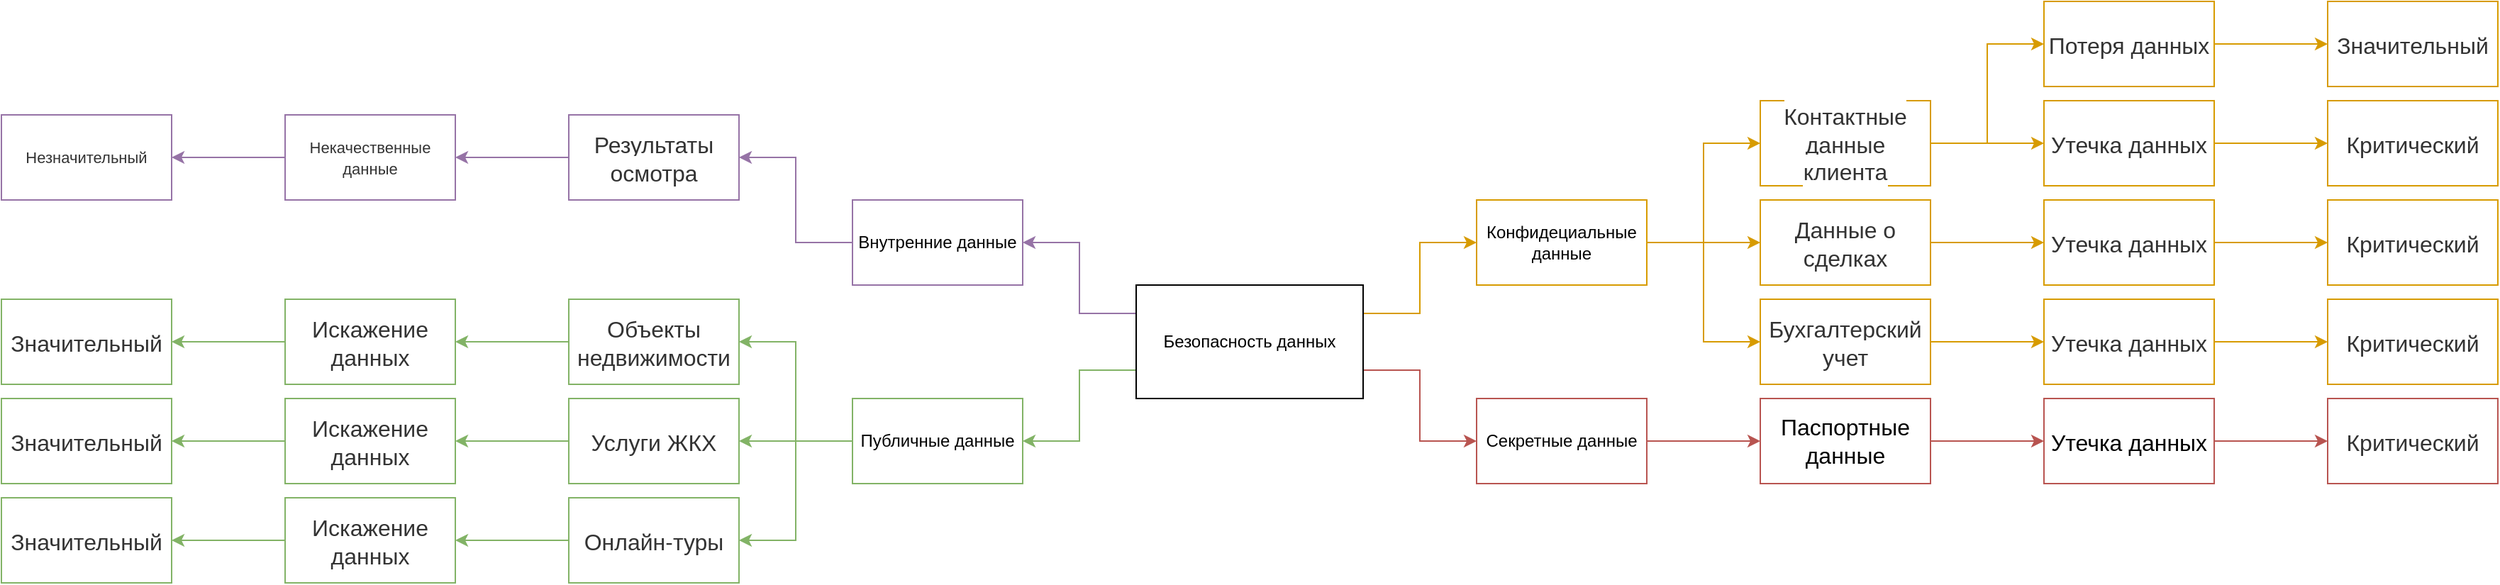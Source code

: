 <mxfile version="25.0.3">
  <diagram name="Page-1" id="2H5ZmZ2ZOX968qI3rtum">
    <mxGraphModel dx="4380" dy="1860" grid="1" gridSize="10" guides="1" tooltips="1" connect="1" arrows="1" fold="1" page="1" pageScale="1" pageWidth="827" pageHeight="1169" math="0" shadow="0">
      <root>
        <mxCell id="0" />
        <mxCell id="1" parent="0" />
        <mxCell id="OnOVGyELqINLPzPYWQKZ-8" style="edgeStyle=orthogonalEdgeStyle;rounded=0;orthogonalLoop=1;jettySize=auto;html=1;exitX=1;exitY=0.75;exitDx=0;exitDy=0;entryX=0;entryY=0.5;entryDx=0;entryDy=0;fillColor=#f8cecc;strokeColor=#b85450;" edge="1" parent="1" source="OnOVGyELqINLPzPYWQKZ-1" target="OnOVGyELqINLPzPYWQKZ-2">
          <mxGeometry relative="1" as="geometry" />
        </mxCell>
        <mxCell id="OnOVGyELqINLPzPYWQKZ-11" style="edgeStyle=orthogonalEdgeStyle;rounded=0;orthogonalLoop=1;jettySize=auto;html=1;exitX=0;exitY=0.75;exitDx=0;exitDy=0;entryX=1;entryY=0.5;entryDx=0;entryDy=0;fillColor=#d5e8d4;strokeColor=#82b366;" edge="1" parent="1" source="OnOVGyELqINLPzPYWQKZ-1" target="OnOVGyELqINLPzPYWQKZ-3">
          <mxGeometry relative="1" as="geometry" />
        </mxCell>
        <mxCell id="OnOVGyELqINLPzPYWQKZ-20" style="edgeStyle=orthogonalEdgeStyle;rounded=0;orthogonalLoop=1;jettySize=auto;html=1;exitX=1;exitY=0.25;exitDx=0;exitDy=0;entryX=0;entryY=0.5;entryDx=0;entryDy=0;fillColor=#ffe6cc;strokeColor=#d79b00;" edge="1" parent="1" source="OnOVGyELqINLPzPYWQKZ-1" target="OnOVGyELqINLPzPYWQKZ-5">
          <mxGeometry relative="1" as="geometry" />
        </mxCell>
        <mxCell id="OnOVGyELqINLPzPYWQKZ-21" style="edgeStyle=orthogonalEdgeStyle;rounded=0;orthogonalLoop=1;jettySize=auto;html=1;exitX=0;exitY=0.25;exitDx=0;exitDy=0;entryX=1;entryY=0.5;entryDx=0;entryDy=0;fillColor=#e1d5e7;strokeColor=#9673a6;" edge="1" parent="1" source="OnOVGyELqINLPzPYWQKZ-1" target="OnOVGyELqINLPzPYWQKZ-4">
          <mxGeometry relative="1" as="geometry" />
        </mxCell>
        <mxCell id="OnOVGyELqINLPzPYWQKZ-1" value="Безопасность данных" style="rounded=0;whiteSpace=wrap;html=1;" vertex="1" parent="1">
          <mxGeometry x="-160" y="480" width="160" height="80" as="geometry" />
        </mxCell>
        <mxCell id="OnOVGyELqINLPzPYWQKZ-12" style="edgeStyle=orthogonalEdgeStyle;rounded=0;orthogonalLoop=1;jettySize=auto;html=1;exitX=1;exitY=0.5;exitDx=0;exitDy=0;entryX=0;entryY=0.5;entryDx=0;entryDy=0;fillColor=#f8cecc;strokeColor=#b85450;" edge="1" parent="1" source="OnOVGyELqINLPzPYWQKZ-2" target="OnOVGyELqINLPzPYWQKZ-6">
          <mxGeometry relative="1" as="geometry" />
        </mxCell>
        <mxCell id="OnOVGyELqINLPzPYWQKZ-2" value="Секретные данные" style="rounded=0;whiteSpace=wrap;html=1;fillColor=none;strokeColor=#b85450;" vertex="1" parent="1">
          <mxGeometry x="80" y="560" width="120" height="60" as="geometry" />
        </mxCell>
        <mxCell id="OnOVGyELqINLPzPYWQKZ-25" style="edgeStyle=orthogonalEdgeStyle;rounded=0;orthogonalLoop=1;jettySize=auto;html=1;exitX=0;exitY=0.5;exitDx=0;exitDy=0;entryX=1;entryY=0.5;entryDx=0;entryDy=0;fillColor=#d5e8d4;strokeColor=#82b366;" edge="1" parent="1" source="OnOVGyELqINLPzPYWQKZ-3" target="OnOVGyELqINLPzPYWQKZ-18">
          <mxGeometry relative="1" as="geometry" />
        </mxCell>
        <mxCell id="OnOVGyELqINLPzPYWQKZ-26" style="edgeStyle=orthogonalEdgeStyle;rounded=0;orthogonalLoop=1;jettySize=auto;html=1;exitX=0;exitY=0.5;exitDx=0;exitDy=0;entryX=1;entryY=0.5;entryDx=0;entryDy=0;fillColor=#d5e8d4;strokeColor=#82b366;" edge="1" parent="1" source="OnOVGyELqINLPzPYWQKZ-3" target="OnOVGyELqINLPzPYWQKZ-22">
          <mxGeometry relative="1" as="geometry" />
        </mxCell>
        <mxCell id="OnOVGyELqINLPzPYWQKZ-27" style="edgeStyle=orthogonalEdgeStyle;rounded=0;orthogonalLoop=1;jettySize=auto;html=1;exitX=0;exitY=0.5;exitDx=0;exitDy=0;entryX=1;entryY=0.5;entryDx=0;entryDy=0;fillColor=#d5e8d4;strokeColor=#82b366;" edge="1" parent="1" source="OnOVGyELqINLPzPYWQKZ-3" target="OnOVGyELqINLPzPYWQKZ-23">
          <mxGeometry relative="1" as="geometry" />
        </mxCell>
        <mxCell id="OnOVGyELqINLPzPYWQKZ-3" value="Публичные данные" style="rounded=0;whiteSpace=wrap;html=1;fillColor=none;strokeColor=#82b366;" vertex="1" parent="1">
          <mxGeometry x="-360" y="560" width="120" height="60" as="geometry" />
        </mxCell>
        <mxCell id="OnOVGyELqINLPzPYWQKZ-40" style="edgeStyle=orthogonalEdgeStyle;rounded=0;orthogonalLoop=1;jettySize=auto;html=1;exitX=0;exitY=0.5;exitDx=0;exitDy=0;entryX=1;entryY=0.5;entryDx=0;entryDy=0;fillColor=#e1d5e7;strokeColor=#9673a6;" edge="1" parent="1" source="OnOVGyELqINLPzPYWQKZ-4" target="OnOVGyELqINLPzPYWQKZ-24">
          <mxGeometry relative="1" as="geometry" />
        </mxCell>
        <mxCell id="OnOVGyELqINLPzPYWQKZ-4" value="Внутренние данные" style="rounded=0;whiteSpace=wrap;html=1;fillColor=none;strokeColor=#9673a6;" vertex="1" parent="1">
          <mxGeometry x="-360" y="420" width="120" height="60" as="geometry" />
        </mxCell>
        <mxCell id="OnOVGyELqINLPzPYWQKZ-48" style="edgeStyle=orthogonalEdgeStyle;rounded=0;orthogonalLoop=1;jettySize=auto;html=1;exitX=1;exitY=0.5;exitDx=0;exitDy=0;entryX=0;entryY=0.5;entryDx=0;entryDy=0;fillColor=#ffe6cc;strokeColor=#d79b00;" edge="1" parent="1" source="OnOVGyELqINLPzPYWQKZ-5" target="OnOVGyELqINLPzPYWQKZ-45">
          <mxGeometry relative="1" as="geometry" />
        </mxCell>
        <mxCell id="OnOVGyELqINLPzPYWQKZ-49" style="edgeStyle=orthogonalEdgeStyle;rounded=0;orthogonalLoop=1;jettySize=auto;html=1;exitX=1;exitY=0.5;exitDx=0;exitDy=0;entryX=0;entryY=0.5;entryDx=0;entryDy=0;fillColor=#ffe6cc;strokeColor=#d79b00;" edge="1" parent="1" source="OnOVGyELqINLPzPYWQKZ-5" target="OnOVGyELqINLPzPYWQKZ-47">
          <mxGeometry relative="1" as="geometry" />
        </mxCell>
        <mxCell id="OnOVGyELqINLPzPYWQKZ-50" style="edgeStyle=orthogonalEdgeStyle;rounded=0;orthogonalLoop=1;jettySize=auto;html=1;exitX=1;exitY=0.5;exitDx=0;exitDy=0;entryX=0;entryY=0.5;entryDx=0;entryDy=0;fillColor=#ffe6cc;strokeColor=#d79b00;" edge="1" parent="1" source="OnOVGyELqINLPzPYWQKZ-5" target="OnOVGyELqINLPzPYWQKZ-46">
          <mxGeometry relative="1" as="geometry" />
        </mxCell>
        <mxCell id="OnOVGyELqINLPzPYWQKZ-5" value="Конфидециальные данные" style="rounded=0;whiteSpace=wrap;html=1;fillColor=none;strokeColor=#d79b00;" vertex="1" parent="1">
          <mxGeometry x="80" y="420" width="120" height="60" as="geometry" />
        </mxCell>
        <mxCell id="OnOVGyELqINLPzPYWQKZ-16" style="edgeStyle=orthogonalEdgeStyle;rounded=0;orthogonalLoop=1;jettySize=auto;html=1;exitX=1;exitY=0.5;exitDx=0;exitDy=0;entryX=0;entryY=0.5;entryDx=0;entryDy=0;fillColor=#f8cecc;strokeColor=#b85450;" edge="1" parent="1" source="OnOVGyELqINLPzPYWQKZ-6" target="OnOVGyELqINLPzPYWQKZ-13">
          <mxGeometry relative="1" as="geometry" />
        </mxCell>
        <mxCell id="OnOVGyELqINLPzPYWQKZ-6" value="&lt;p&gt;&lt;span style=&quot;background-color: rgb(255, 255, 255);&quot;&gt;&lt;font style=&quot;font-size: 16px;&quot;&gt;Паспортные данные&lt;/font&gt;&lt;/span&gt;&lt;/p&gt;" style="rounded=0;whiteSpace=wrap;html=1;fillColor=none;strokeColor=#b85450;align=center;gradientColor=none;fontColor=default;" vertex="1" parent="1">
          <mxGeometry x="280" y="560" width="120" height="60" as="geometry" />
        </mxCell>
        <mxCell id="OnOVGyELqINLPzPYWQKZ-17" style="edgeStyle=orthogonalEdgeStyle;rounded=0;orthogonalLoop=1;jettySize=auto;html=1;exitX=1;exitY=0.5;exitDx=0;exitDy=0;entryX=0;entryY=0.5;entryDx=0;entryDy=0;fillColor=#f8cecc;strokeColor=#b85450;" edge="1" parent="1" source="OnOVGyELqINLPzPYWQKZ-13" target="OnOVGyELqINLPzPYWQKZ-14">
          <mxGeometry relative="1" as="geometry" />
        </mxCell>
        <mxCell id="OnOVGyELqINLPzPYWQKZ-13" value="&lt;span style=&quot;font-family: &amp;quot;Helvetica Neue&amp;quot;, Helvetica, &amp;quot;Segoe UI&amp;quot;, Arial, freesans, sans-serif; font-size: 16px; font-style: normal; font-variant-ligatures: normal; font-variant-caps: normal; font-weight: 400; letter-spacing: normal; orphans: 2; text-align: start; text-indent: 0px; text-transform: none; widows: 2; word-spacing: 0px; -webkit-text-stroke-width: 0px; white-space: normal; background-color: rgb(255, 255, 255); text-decoration-thickness: initial; text-decoration-style: initial; text-decoration-color: initial; float: none; display: inline !important;&quot;&gt;Утечка данных&lt;/span&gt;" style="rounded=0;whiteSpace=wrap;html=1;fillColor=none;strokeColor=#b85450;" vertex="1" parent="1">
          <mxGeometry x="480" y="560" width="120" height="60" as="geometry" />
        </mxCell>
        <mxCell id="OnOVGyELqINLPzPYWQKZ-14" value="&lt;meta charset=&quot;utf-8&quot;&gt;&lt;span style=&quot;color: rgb(51, 51, 51); font-family: &amp;quot;Helvetica Neue&amp;quot;, Helvetica, &amp;quot;Segoe UI&amp;quot;, Arial, freesans, sans-serif; font-size: 16px; font-style: normal; font-variant-ligatures: normal; font-variant-caps: normal; font-weight: 400; letter-spacing: normal; orphans: 2; text-align: start; text-indent: 0px; text-transform: none; widows: 2; word-spacing: 0px; -webkit-text-stroke-width: 0px; white-space: normal; background-color: rgb(255, 255, 255); text-decoration-thickness: initial; text-decoration-style: initial; text-decoration-color: initial; display: inline !important; float: none;&quot;&gt;Критический&lt;/span&gt;" style="rounded=0;whiteSpace=wrap;html=1;fillColor=none;strokeColor=#b85450;" vertex="1" parent="1">
          <mxGeometry x="680" y="560" width="120" height="60" as="geometry" />
        </mxCell>
        <mxCell id="OnOVGyELqINLPzPYWQKZ-31" style="edgeStyle=orthogonalEdgeStyle;rounded=0;orthogonalLoop=1;jettySize=auto;html=1;exitX=0;exitY=0.5;exitDx=0;exitDy=0;entryX=1;entryY=0.5;entryDx=0;entryDy=0;fillColor=#d5e8d4;strokeColor=#82b366;" edge="1" parent="1" source="OnOVGyELqINLPzPYWQKZ-18" target="OnOVGyELqINLPzPYWQKZ-28">
          <mxGeometry relative="1" as="geometry" />
        </mxCell>
        <mxCell id="OnOVGyELqINLPzPYWQKZ-18" value="&lt;meta charset=&quot;utf-8&quot;&gt;&lt;span style=&quot;color: rgb(51, 51, 51); font-family: &amp;quot;Helvetica Neue&amp;quot;, Helvetica, &amp;quot;Segoe UI&amp;quot;, Arial, freesans, sans-serif; font-size: 16px; font-style: normal; font-variant-ligatures: normal; font-variant-caps: normal; font-weight: 400; letter-spacing: normal; orphans: 2; text-align: start; text-indent: 0px; text-transform: none; widows: 2; word-spacing: 0px; -webkit-text-stroke-width: 0px; white-space: normal; background-color: rgb(255, 255, 255); text-decoration-thickness: initial; text-decoration-style: initial; text-decoration-color: initial; display: inline !important; float: none;&quot;&gt;Объекты недвижимости&lt;/span&gt;" style="rounded=0;whiteSpace=wrap;html=1;fillColor=none;strokeColor=#82b366;" vertex="1" parent="1">
          <mxGeometry x="-560" y="490" width="120" height="60" as="geometry" />
        </mxCell>
        <mxCell id="OnOVGyELqINLPzPYWQKZ-32" style="edgeStyle=orthogonalEdgeStyle;rounded=0;orthogonalLoop=1;jettySize=auto;html=1;exitX=0;exitY=0.5;exitDx=0;exitDy=0;entryX=1;entryY=0.5;entryDx=0;entryDy=0;fillColor=#d5e8d4;strokeColor=#82b366;" edge="1" parent="1" source="OnOVGyELqINLPzPYWQKZ-22" target="OnOVGyELqINLPzPYWQKZ-29">
          <mxGeometry relative="1" as="geometry" />
        </mxCell>
        <mxCell id="OnOVGyELqINLPzPYWQKZ-22" value="&lt;span style=&quot;color: rgb(51, 51, 51); font-family: &amp;quot;Helvetica Neue&amp;quot;, Helvetica, &amp;quot;Segoe UI&amp;quot;, Arial, freesans, sans-serif; font-size: 16px; text-align: start; background-color: rgb(255, 255, 255);&quot;&gt;Услуги ЖКХ&lt;/span&gt;" style="rounded=0;whiteSpace=wrap;html=1;fillColor=none;strokeColor=#82b366;" vertex="1" parent="1">
          <mxGeometry x="-560" y="560" width="120" height="60" as="geometry" />
        </mxCell>
        <mxCell id="OnOVGyELqINLPzPYWQKZ-33" style="edgeStyle=orthogonalEdgeStyle;rounded=0;orthogonalLoop=1;jettySize=auto;html=1;exitX=0;exitY=0.5;exitDx=0;exitDy=0;entryX=1;entryY=0.5;entryDx=0;entryDy=0;fillColor=#d5e8d4;strokeColor=#82b366;" edge="1" parent="1" source="OnOVGyELqINLPzPYWQKZ-23" target="OnOVGyELqINLPzPYWQKZ-30">
          <mxGeometry relative="1" as="geometry" />
        </mxCell>
        <mxCell id="OnOVGyELqINLPzPYWQKZ-23" value="&lt;meta charset=&quot;utf-8&quot;&gt;&lt;span style=&quot;color: rgb(51, 51, 51); font-family: &amp;quot;Helvetica Neue&amp;quot;, Helvetica, &amp;quot;Segoe UI&amp;quot;, Arial, freesans, sans-serif; font-size: 16px; font-style: normal; font-variant-ligatures: normal; font-variant-caps: normal; font-weight: 400; letter-spacing: normal; orphans: 2; text-align: start; text-indent: 0px; text-transform: none; widows: 2; word-spacing: 0px; -webkit-text-stroke-width: 0px; white-space: normal; background-color: rgb(255, 255, 255); text-decoration-thickness: initial; text-decoration-style: initial; text-decoration-color: initial; display: inline !important; float: none;&quot;&gt;Онлайн-туры&lt;/span&gt;" style="rounded=0;whiteSpace=wrap;html=1;fillColor=none;strokeColor=#82b366;" vertex="1" parent="1">
          <mxGeometry x="-560" y="630" width="120" height="60" as="geometry" />
        </mxCell>
        <mxCell id="OnOVGyELqINLPzPYWQKZ-42" style="edgeStyle=orthogonalEdgeStyle;rounded=0;orthogonalLoop=1;jettySize=auto;html=1;exitX=0;exitY=0.5;exitDx=0;exitDy=0;entryX=1;entryY=0.5;entryDx=0;entryDy=0;fillColor=#e1d5e7;strokeColor=#9673a6;" edge="1" parent="1" source="OnOVGyELqINLPzPYWQKZ-24" target="OnOVGyELqINLPzPYWQKZ-41">
          <mxGeometry relative="1" as="geometry" />
        </mxCell>
        <mxCell id="OnOVGyELqINLPzPYWQKZ-24" value="&lt;meta charset=&quot;utf-8&quot;&gt;&lt;span style=&quot;color: rgb(51, 51, 51); font-family: &amp;quot;Helvetica Neue&amp;quot;, Helvetica, &amp;quot;Segoe UI&amp;quot;, Arial, freesans, sans-serif; font-size: 16px; font-style: normal; font-variant-ligatures: normal; font-variant-caps: normal; font-weight: 400; letter-spacing: normal; orphans: 2; text-align: start; text-indent: 0px; text-transform: none; widows: 2; word-spacing: 0px; -webkit-text-stroke-width: 0px; white-space: normal; background-color: rgb(255, 255, 255); text-decoration-thickness: initial; text-decoration-style: initial; text-decoration-color: initial; display: inline !important; float: none;&quot;&gt;Результаты осмотра&lt;/span&gt;" style="rounded=0;whiteSpace=wrap;html=1;fillColor=none;strokeColor=#9673a6;" vertex="1" parent="1">
          <mxGeometry x="-560" y="360" width="120" height="60" as="geometry" />
        </mxCell>
        <mxCell id="OnOVGyELqINLPzPYWQKZ-37" style="edgeStyle=orthogonalEdgeStyle;rounded=0;orthogonalLoop=1;jettySize=auto;html=1;exitX=0;exitY=0.5;exitDx=0;exitDy=0;entryX=1;entryY=0.5;entryDx=0;entryDy=0;fillColor=#d5e8d4;strokeColor=#82b366;" edge="1" parent="1" source="OnOVGyELqINLPzPYWQKZ-28" target="OnOVGyELqINLPzPYWQKZ-34">
          <mxGeometry relative="1" as="geometry" />
        </mxCell>
        <mxCell id="OnOVGyELqINLPzPYWQKZ-28" value="&lt;meta charset=&quot;utf-8&quot;&gt;&lt;span style=&quot;color: rgb(51, 51, 51); font-family: &amp;quot;Helvetica Neue&amp;quot;, Helvetica, &amp;quot;Segoe UI&amp;quot;, Arial, freesans, sans-serif; font-size: 16px; font-style: normal; font-variant-ligatures: normal; font-variant-caps: normal; font-weight: 400; letter-spacing: normal; orphans: 2; text-align: start; text-indent: 0px; text-transform: none; widows: 2; word-spacing: 0px; -webkit-text-stroke-width: 0px; white-space: normal; background-color: rgb(255, 255, 255); text-decoration-thickness: initial; text-decoration-style: initial; text-decoration-color: initial; display: inline !important; float: none;&quot;&gt;Искажение данных&lt;/span&gt;" style="rounded=0;whiteSpace=wrap;html=1;fillColor=none;strokeColor=#82b366;" vertex="1" parent="1">
          <mxGeometry x="-760" y="490" width="120" height="60" as="geometry" />
        </mxCell>
        <mxCell id="OnOVGyELqINLPzPYWQKZ-38" style="edgeStyle=orthogonalEdgeStyle;rounded=0;orthogonalLoop=1;jettySize=auto;html=1;exitX=0;exitY=0.5;exitDx=0;exitDy=0;entryX=1;entryY=0.5;entryDx=0;entryDy=0;fillColor=#d5e8d4;strokeColor=#82b366;" edge="1" parent="1" source="OnOVGyELqINLPzPYWQKZ-29" target="OnOVGyELqINLPzPYWQKZ-35">
          <mxGeometry relative="1" as="geometry" />
        </mxCell>
        <mxCell id="OnOVGyELqINLPzPYWQKZ-29" value="&lt;meta charset=&quot;utf-8&quot;&gt;&lt;span style=&quot;color: rgb(51, 51, 51); font-family: &amp;quot;Helvetica Neue&amp;quot;, Helvetica, &amp;quot;Segoe UI&amp;quot;, Arial, freesans, sans-serif; font-size: 16px; font-style: normal; font-variant-ligatures: normal; font-variant-caps: normal; font-weight: 400; letter-spacing: normal; orphans: 2; text-align: start; text-indent: 0px; text-transform: none; widows: 2; word-spacing: 0px; -webkit-text-stroke-width: 0px; white-space: normal; background-color: rgb(255, 255, 255); text-decoration-thickness: initial; text-decoration-style: initial; text-decoration-color: initial; display: inline !important; float: none;&quot;&gt;Искажение данных&lt;/span&gt;" style="rounded=0;whiteSpace=wrap;html=1;fillColor=none;strokeColor=#82b366;" vertex="1" parent="1">
          <mxGeometry x="-760" y="560" width="120" height="60" as="geometry" />
        </mxCell>
        <mxCell id="OnOVGyELqINLPzPYWQKZ-39" style="edgeStyle=orthogonalEdgeStyle;rounded=0;orthogonalLoop=1;jettySize=auto;html=1;exitX=0;exitY=0.5;exitDx=0;exitDy=0;entryX=1;entryY=0.5;entryDx=0;entryDy=0;fillColor=#d5e8d4;strokeColor=#82b366;" edge="1" parent="1" source="OnOVGyELqINLPzPYWQKZ-30" target="OnOVGyELqINLPzPYWQKZ-36">
          <mxGeometry relative="1" as="geometry" />
        </mxCell>
        <mxCell id="OnOVGyELqINLPzPYWQKZ-30" value="&lt;meta charset=&quot;utf-8&quot;&gt;&lt;span style=&quot;color: rgb(51, 51, 51); font-family: &amp;quot;Helvetica Neue&amp;quot;, Helvetica, &amp;quot;Segoe UI&amp;quot;, Arial, freesans, sans-serif; font-size: 16px; font-style: normal; font-variant-ligatures: normal; font-variant-caps: normal; font-weight: 400; letter-spacing: normal; orphans: 2; text-align: start; text-indent: 0px; text-transform: none; widows: 2; word-spacing: 0px; -webkit-text-stroke-width: 0px; white-space: normal; background-color: rgb(255, 255, 255); text-decoration-thickness: initial; text-decoration-style: initial; text-decoration-color: initial; display: inline !important; float: none;&quot;&gt;Искажение данных&lt;/span&gt;" style="rounded=0;whiteSpace=wrap;html=1;fillColor=none;strokeColor=#82b366;" vertex="1" parent="1">
          <mxGeometry x="-760" y="630" width="120" height="60" as="geometry" />
        </mxCell>
        <mxCell id="OnOVGyELqINLPzPYWQKZ-34" value="&lt;meta charset=&quot;utf-8&quot;&gt;&lt;span style=&quot;color: rgb(51, 51, 51); font-family: &amp;quot;Helvetica Neue&amp;quot;, Helvetica, &amp;quot;Segoe UI&amp;quot;, Arial, freesans, sans-serif; font-size: 16px; font-style: normal; font-variant-ligatures: normal; font-variant-caps: normal; font-weight: 400; letter-spacing: normal; orphans: 2; text-align: start; text-indent: 0px; text-transform: none; widows: 2; word-spacing: 0px; -webkit-text-stroke-width: 0px; white-space: normal; background-color: rgb(255, 255, 255); text-decoration-thickness: initial; text-decoration-style: initial; text-decoration-color: initial; display: inline !important; float: none;&quot;&gt;Значительный&lt;/span&gt;" style="rounded=0;whiteSpace=wrap;html=1;fillColor=none;strokeColor=#82b366;" vertex="1" parent="1">
          <mxGeometry x="-960" y="490" width="120" height="60" as="geometry" />
        </mxCell>
        <mxCell id="OnOVGyELqINLPzPYWQKZ-35" value="&lt;meta charset=&quot;utf-8&quot;&gt;&lt;span style=&quot;color: rgb(51, 51, 51); font-family: &amp;quot;Helvetica Neue&amp;quot;, Helvetica, &amp;quot;Segoe UI&amp;quot;, Arial, freesans, sans-serif; font-size: 16px; font-style: normal; font-variant-ligatures: normal; font-variant-caps: normal; font-weight: 400; letter-spacing: normal; orphans: 2; text-align: start; text-indent: 0px; text-transform: none; widows: 2; word-spacing: 0px; -webkit-text-stroke-width: 0px; white-space: normal; background-color: rgb(255, 255, 255); text-decoration-thickness: initial; text-decoration-style: initial; text-decoration-color: initial; display: inline !important; float: none;&quot;&gt;Значительный&lt;/span&gt;" style="rounded=0;whiteSpace=wrap;html=1;fillColor=none;strokeColor=#82b366;" vertex="1" parent="1">
          <mxGeometry x="-960" y="560" width="120" height="60" as="geometry" />
        </mxCell>
        <mxCell id="OnOVGyELqINLPzPYWQKZ-36" value="&lt;meta charset=&quot;utf-8&quot;&gt;&lt;span style=&quot;color: rgb(51, 51, 51); font-family: &amp;quot;Helvetica Neue&amp;quot;, Helvetica, &amp;quot;Segoe UI&amp;quot;, Arial, freesans, sans-serif; font-size: 16px; font-style: normal; font-variant-ligatures: normal; font-variant-caps: normal; font-weight: 400; letter-spacing: normal; orphans: 2; text-align: start; text-indent: 0px; text-transform: none; widows: 2; word-spacing: 0px; -webkit-text-stroke-width: 0px; white-space: normal; background-color: rgb(255, 255, 255); text-decoration-thickness: initial; text-decoration-style: initial; text-decoration-color: initial; display: inline !important; float: none;&quot;&gt;Значительный&lt;/span&gt;" style="rounded=0;whiteSpace=wrap;html=1;fillColor=none;strokeColor=#82b366;" vertex="1" parent="1">
          <mxGeometry x="-960" y="630" width="120" height="60" as="geometry" />
        </mxCell>
        <mxCell id="OnOVGyELqINLPzPYWQKZ-44" style="edgeStyle=orthogonalEdgeStyle;rounded=0;orthogonalLoop=1;jettySize=auto;html=1;exitX=0;exitY=0.5;exitDx=0;exitDy=0;entryX=1;entryY=0.5;entryDx=0;entryDy=0;fillColor=#e1d5e7;strokeColor=#9673a6;" edge="1" parent="1" source="OnOVGyELqINLPzPYWQKZ-41" target="OnOVGyELqINLPzPYWQKZ-43">
          <mxGeometry relative="1" as="geometry" />
        </mxCell>
        <mxCell id="OnOVGyELqINLPzPYWQKZ-41" value="&lt;span style=&quot;color: rgb(51, 51, 51); font-family: &amp;quot;Helvetica Neue&amp;quot;, Helvetica, &amp;quot;Segoe UI&amp;quot;, Arial, freesans, sans-serif; font-style: normal; font-variant-ligatures: normal; font-variant-caps: normal; font-weight: 400; letter-spacing: normal; orphans: 2; text-align: start; text-indent: 0px; text-transform: none; widows: 2; word-spacing: 0px; -webkit-text-stroke-width: 0px; white-space: normal; background-color: rgb(255, 255, 255); text-decoration-thickness: initial; text-decoration-style: initial; text-decoration-color: initial; float: none; display: inline !important;&quot;&gt;Некачественные данные&lt;/span&gt;" style="rounded=0;whiteSpace=wrap;html=1;fontSize=11;fillColor=none;strokeColor=#9673a6;" vertex="1" parent="1">
          <mxGeometry x="-760" y="360" width="120" height="60" as="geometry" />
        </mxCell>
        <mxCell id="OnOVGyELqINLPzPYWQKZ-43" value="&lt;span style=&quot;color: rgb(51, 51, 51); font-family: &amp;quot;Helvetica Neue&amp;quot;, Helvetica, &amp;quot;Segoe UI&amp;quot;, Arial, freesans, sans-serif; font-style: normal; font-variant-ligatures: normal; font-variant-caps: normal; font-weight: 400; letter-spacing: normal; orphans: 2; text-align: start; text-indent: 0px; text-transform: none; widows: 2; word-spacing: 0px; -webkit-text-stroke-width: 0px; white-space: normal; background-color: rgb(255, 255, 255); text-decoration-thickness: initial; text-decoration-style: initial; text-decoration-color: initial; float: none; display: inline !important;&quot;&gt;Незначительный&lt;/span&gt;" style="rounded=0;whiteSpace=wrap;html=1;fontSize=11;fillColor=none;strokeColor=#9673a6;" vertex="1" parent="1">
          <mxGeometry x="-960" y="360" width="120" height="60" as="geometry" />
        </mxCell>
        <mxCell id="OnOVGyELqINLPzPYWQKZ-55" style="edgeStyle=orthogonalEdgeStyle;rounded=0;orthogonalLoop=1;jettySize=auto;html=1;exitX=1;exitY=0.5;exitDx=0;exitDy=0;entryX=0;entryY=0.5;entryDx=0;entryDy=0;fillColor=#ffe6cc;strokeColor=#d79b00;" edge="1" parent="1" source="OnOVGyELqINLPzPYWQKZ-45" target="OnOVGyELqINLPzPYWQKZ-53">
          <mxGeometry relative="1" as="geometry" />
        </mxCell>
        <mxCell id="OnOVGyELqINLPzPYWQKZ-45" value="&lt;meta charset=&quot;utf-8&quot;&gt;&lt;span style=&quot;color: rgb(51, 51, 51); font-family: &amp;quot;Helvetica Neue&amp;quot;, Helvetica, &amp;quot;Segoe UI&amp;quot;, Arial, freesans, sans-serif; font-size: 16px; font-style: normal; font-variant-ligatures: normal; font-variant-caps: normal; font-weight: 400; letter-spacing: normal; orphans: 2; text-align: start; text-indent: 0px; text-transform: none; widows: 2; word-spacing: 0px; -webkit-text-stroke-width: 0px; white-space: normal; background-color: rgb(255, 255, 255); text-decoration-thickness: initial; text-decoration-style: initial; text-decoration-color: initial; display: inline !important; float: none;&quot;&gt;Данные о сделках&lt;/span&gt;" style="rounded=0;whiteSpace=wrap;html=1;fillColor=none;strokeColor=#d79b00;" vertex="1" parent="1">
          <mxGeometry x="280" y="420" width="120" height="60" as="geometry" />
        </mxCell>
        <mxCell id="OnOVGyELqINLPzPYWQKZ-56" style="edgeStyle=orthogonalEdgeStyle;rounded=0;orthogonalLoop=1;jettySize=auto;html=1;exitX=1;exitY=0.5;exitDx=0;exitDy=0;entryX=0;entryY=0.5;entryDx=0;entryDy=0;fillColor=#ffe6cc;strokeColor=#d79b00;" edge="1" parent="1" source="OnOVGyELqINLPzPYWQKZ-46" target="OnOVGyELqINLPzPYWQKZ-51">
          <mxGeometry relative="1" as="geometry" />
        </mxCell>
        <mxCell id="OnOVGyELqINLPzPYWQKZ-46" value="&lt;meta charset=&quot;utf-8&quot;&gt;&lt;span style=&quot;color: rgb(51, 51, 51); font-family: &amp;quot;Helvetica Neue&amp;quot;, Helvetica, &amp;quot;Segoe UI&amp;quot;, Arial, freesans, sans-serif; font-size: 16px; font-style: normal; font-variant-ligatures: normal; font-variant-caps: normal; font-weight: 400; letter-spacing: normal; orphans: 2; text-align: start; text-indent: 0px; text-transform: none; widows: 2; word-spacing: 0px; -webkit-text-stroke-width: 0px; white-space: normal; background-color: rgb(255, 255, 255); text-decoration-thickness: initial; text-decoration-style: initial; text-decoration-color: initial; display: inline !important; float: none;&quot;&gt;Бухгалтерский учет&lt;/span&gt;" style="rounded=0;whiteSpace=wrap;html=1;fillColor=none;strokeColor=#d79b00;" vertex="1" parent="1">
          <mxGeometry x="280" y="490" width="120" height="60" as="geometry" />
        </mxCell>
        <mxCell id="OnOVGyELqINLPzPYWQKZ-54" style="edgeStyle=orthogonalEdgeStyle;rounded=0;orthogonalLoop=1;jettySize=auto;html=1;exitX=1;exitY=0.5;exitDx=0;exitDy=0;entryX=0;entryY=0.5;entryDx=0;entryDy=0;fillColor=#ffe6cc;strokeColor=#d79b00;" edge="1" parent="1" source="OnOVGyELqINLPzPYWQKZ-47" target="OnOVGyELqINLPzPYWQKZ-52">
          <mxGeometry relative="1" as="geometry" />
        </mxCell>
        <mxCell id="OnOVGyELqINLPzPYWQKZ-58" style="edgeStyle=orthogonalEdgeStyle;rounded=0;orthogonalLoop=1;jettySize=auto;html=1;exitX=1;exitY=0.5;exitDx=0;exitDy=0;entryX=0;entryY=0.5;entryDx=0;entryDy=0;fillColor=#ffe6cc;strokeColor=#d79b00;" edge="1" parent="1" source="OnOVGyELqINLPzPYWQKZ-47" target="OnOVGyELqINLPzPYWQKZ-57">
          <mxGeometry relative="1" as="geometry" />
        </mxCell>
        <mxCell id="OnOVGyELqINLPzPYWQKZ-47" value="&lt;meta charset=&quot;utf-8&quot;&gt;&lt;span style=&quot;color: rgb(51, 51, 51); font-family: &amp;quot;Helvetica Neue&amp;quot;, Helvetica, &amp;quot;Segoe UI&amp;quot;, Arial, freesans, sans-serif; font-size: 16px; font-style: normal; font-variant-ligatures: normal; font-variant-caps: normal; font-weight: 400; letter-spacing: normal; orphans: 2; text-align: start; text-indent: 0px; text-transform: none; widows: 2; word-spacing: 0px; -webkit-text-stroke-width: 0px; white-space: normal; background-color: rgb(255, 255, 255); text-decoration-thickness: initial; text-decoration-style: initial; text-decoration-color: initial; display: inline !important; float: none;&quot;&gt;Контактные данные клиента&lt;/span&gt;" style="rounded=0;whiteSpace=wrap;html=1;fillColor=none;strokeColor=#d79b00;" vertex="1" parent="1">
          <mxGeometry x="280" y="350" width="120" height="60" as="geometry" />
        </mxCell>
        <mxCell id="OnOVGyELqINLPzPYWQKZ-66" style="edgeStyle=orthogonalEdgeStyle;rounded=0;orthogonalLoop=1;jettySize=auto;html=1;exitX=1;exitY=0.5;exitDx=0;exitDy=0;entryX=0;entryY=0.5;entryDx=0;entryDy=0;fillColor=#ffe6cc;strokeColor=#d79b00;" edge="1" parent="1" source="OnOVGyELqINLPzPYWQKZ-51" target="OnOVGyELqINLPzPYWQKZ-59">
          <mxGeometry relative="1" as="geometry" />
        </mxCell>
        <mxCell id="OnOVGyELqINLPzPYWQKZ-51" value="&lt;meta charset=&quot;utf-8&quot;&gt;&lt;span style=&quot;color: rgb(51, 51, 51); font-family: &amp;quot;Helvetica Neue&amp;quot;, Helvetica, &amp;quot;Segoe UI&amp;quot;, Arial, freesans, sans-serif; font-size: 16px; font-style: normal; font-variant-ligatures: normal; font-variant-caps: normal; font-weight: 400; letter-spacing: normal; orphans: 2; text-align: start; text-indent: 0px; text-transform: none; widows: 2; word-spacing: 0px; -webkit-text-stroke-width: 0px; white-space: normal; background-color: rgb(255, 255, 255); text-decoration-thickness: initial; text-decoration-style: initial; text-decoration-color: initial; display: inline !important; float: none;&quot;&gt;Утечка данных&lt;/span&gt;" style="rounded=0;whiteSpace=wrap;html=1;fillColor=none;strokeColor=#d79b00;" vertex="1" parent="1">
          <mxGeometry x="480" y="490" width="120" height="60" as="geometry" />
        </mxCell>
        <mxCell id="OnOVGyELqINLPzPYWQKZ-64" style="edgeStyle=orthogonalEdgeStyle;rounded=0;orthogonalLoop=1;jettySize=auto;html=1;exitX=1;exitY=0.5;exitDx=0;exitDy=0;entryX=0;entryY=0.5;entryDx=0;entryDy=0;fillColor=#ffe6cc;strokeColor=#d79b00;" edge="1" parent="1" source="OnOVGyELqINLPzPYWQKZ-52" target="OnOVGyELqINLPzPYWQKZ-61">
          <mxGeometry relative="1" as="geometry" />
        </mxCell>
        <mxCell id="OnOVGyELqINLPzPYWQKZ-52" value="&lt;meta charset=&quot;utf-8&quot;&gt;&lt;span style=&quot;color: rgb(51, 51, 51); font-family: &amp;quot;Helvetica Neue&amp;quot;, Helvetica, &amp;quot;Segoe UI&amp;quot;, Arial, freesans, sans-serif; font-size: 16px; font-style: normal; font-variant-ligatures: normal; font-variant-caps: normal; font-weight: 400; letter-spacing: normal; orphans: 2; text-align: start; text-indent: 0px; text-transform: none; widows: 2; word-spacing: 0px; -webkit-text-stroke-width: 0px; white-space: normal; background-color: rgb(255, 255, 255); text-decoration-thickness: initial; text-decoration-style: initial; text-decoration-color: initial; display: inline !important; float: none;&quot;&gt;Утечка данных&lt;/span&gt;" style="rounded=0;whiteSpace=wrap;html=1;fillColor=none;strokeColor=#d79b00;" vertex="1" parent="1">
          <mxGeometry x="480" y="350" width="120" height="60" as="geometry" />
        </mxCell>
        <mxCell id="OnOVGyELqINLPzPYWQKZ-65" style="edgeStyle=orthogonalEdgeStyle;rounded=0;orthogonalLoop=1;jettySize=auto;html=1;exitX=1;exitY=0.5;exitDx=0;exitDy=0;entryX=0;entryY=0.5;entryDx=0;entryDy=0;fillColor=#ffe6cc;strokeColor=#d79b00;" edge="1" parent="1" source="OnOVGyELqINLPzPYWQKZ-53" target="OnOVGyELqINLPzPYWQKZ-60">
          <mxGeometry relative="1" as="geometry" />
        </mxCell>
        <mxCell id="OnOVGyELqINLPzPYWQKZ-53" value="&lt;meta charset=&quot;utf-8&quot;&gt;&lt;span style=&quot;color: rgb(51, 51, 51); font-family: &amp;quot;Helvetica Neue&amp;quot;, Helvetica, &amp;quot;Segoe UI&amp;quot;, Arial, freesans, sans-serif; font-size: 16px; font-style: normal; font-variant-ligatures: normal; font-variant-caps: normal; font-weight: 400; letter-spacing: normal; orphans: 2; text-align: start; text-indent: 0px; text-transform: none; widows: 2; word-spacing: 0px; -webkit-text-stroke-width: 0px; white-space: normal; background-color: rgb(255, 255, 255); text-decoration-thickness: initial; text-decoration-style: initial; text-decoration-color: initial; display: inline !important; float: none;&quot;&gt;Утечка данных&lt;/span&gt;" style="rounded=0;whiteSpace=wrap;html=1;fillColor=none;strokeColor=#d79b00;" vertex="1" parent="1">
          <mxGeometry x="480" y="420" width="120" height="60" as="geometry" />
        </mxCell>
        <mxCell id="OnOVGyELqINLPzPYWQKZ-63" style="edgeStyle=orthogonalEdgeStyle;rounded=0;orthogonalLoop=1;jettySize=auto;html=1;exitX=1;exitY=0.5;exitDx=0;exitDy=0;entryX=0;entryY=0.5;entryDx=0;entryDy=0;fillColor=#ffe6cc;strokeColor=#d79b00;" edge="1" parent="1" source="OnOVGyELqINLPzPYWQKZ-57" target="OnOVGyELqINLPzPYWQKZ-62">
          <mxGeometry relative="1" as="geometry" />
        </mxCell>
        <mxCell id="OnOVGyELqINLPzPYWQKZ-57" value="&lt;meta charset=&quot;utf-8&quot;&gt;&lt;span style=&quot;color: rgb(51, 51, 51); font-family: &amp;quot;Helvetica Neue&amp;quot;, Helvetica, &amp;quot;Segoe UI&amp;quot;, Arial, freesans, sans-serif; font-size: 16px; font-style: normal; font-variant-ligatures: normal; font-variant-caps: normal; font-weight: 400; letter-spacing: normal; orphans: 2; text-align: start; text-indent: 0px; text-transform: none; widows: 2; word-spacing: 0px; -webkit-text-stroke-width: 0px; white-space: normal; background-color: rgb(255, 255, 255); text-decoration-thickness: initial; text-decoration-style: initial; text-decoration-color: initial; display: inline !important; float: none;&quot;&gt;Потеря данных&lt;/span&gt;" style="rounded=0;whiteSpace=wrap;html=1;fillColor=none;strokeColor=#d79b00;" vertex="1" parent="1">
          <mxGeometry x="480" y="280" width="120" height="60" as="geometry" />
        </mxCell>
        <mxCell id="OnOVGyELqINLPzPYWQKZ-59" value="&lt;meta charset=&quot;utf-8&quot;&gt;&lt;span style=&quot;color: rgb(51, 51, 51); font-family: &amp;quot;Helvetica Neue&amp;quot;, Helvetica, &amp;quot;Segoe UI&amp;quot;, Arial, freesans, sans-serif; font-size: 16px; font-style: normal; font-variant-ligatures: normal; font-variant-caps: normal; font-weight: 400; letter-spacing: normal; orphans: 2; text-align: start; text-indent: 0px; text-transform: none; widows: 2; word-spacing: 0px; -webkit-text-stroke-width: 0px; white-space: normal; background-color: rgb(255, 255, 255); text-decoration-thickness: initial; text-decoration-style: initial; text-decoration-color: initial; display: inline !important; float: none;&quot;&gt;Критический&lt;/span&gt;" style="rounded=0;whiteSpace=wrap;html=1;fillColor=none;strokeColor=#d79b00;" vertex="1" parent="1">
          <mxGeometry x="680" y="490" width="120" height="60" as="geometry" />
        </mxCell>
        <mxCell id="OnOVGyELqINLPzPYWQKZ-60" value="&lt;meta charset=&quot;utf-8&quot;&gt;&lt;span style=&quot;color: rgb(51, 51, 51); font-family: &amp;quot;Helvetica Neue&amp;quot;, Helvetica, &amp;quot;Segoe UI&amp;quot;, Arial, freesans, sans-serif; font-size: 16px; font-style: normal; font-variant-ligatures: normal; font-variant-caps: normal; font-weight: 400; letter-spacing: normal; orphans: 2; text-align: start; text-indent: 0px; text-transform: none; widows: 2; word-spacing: 0px; -webkit-text-stroke-width: 0px; white-space: normal; background-color: rgb(255, 255, 255); text-decoration-thickness: initial; text-decoration-style: initial; text-decoration-color: initial; display: inline !important; float: none;&quot;&gt;Критический&lt;/span&gt;" style="rounded=0;whiteSpace=wrap;html=1;fillColor=none;strokeColor=#d79b00;" vertex="1" parent="1">
          <mxGeometry x="680" y="420" width="120" height="60" as="geometry" />
        </mxCell>
        <mxCell id="OnOVGyELqINLPzPYWQKZ-61" value="&lt;meta charset=&quot;utf-8&quot;&gt;&lt;span style=&quot;color: rgb(51, 51, 51); font-family: &amp;quot;Helvetica Neue&amp;quot;, Helvetica, &amp;quot;Segoe UI&amp;quot;, Arial, freesans, sans-serif; font-size: 16px; font-style: normal; font-variant-ligatures: normal; font-variant-caps: normal; font-weight: 400; letter-spacing: normal; orphans: 2; text-align: start; text-indent: 0px; text-transform: none; widows: 2; word-spacing: 0px; -webkit-text-stroke-width: 0px; white-space: normal; background-color: rgb(255, 255, 255); text-decoration-thickness: initial; text-decoration-style: initial; text-decoration-color: initial; display: inline !important; float: none;&quot;&gt;Критический&lt;/span&gt;" style="rounded=0;whiteSpace=wrap;html=1;fillColor=none;strokeColor=#d79b00;" vertex="1" parent="1">
          <mxGeometry x="680" y="350" width="120" height="60" as="geometry" />
        </mxCell>
        <mxCell id="OnOVGyELqINLPzPYWQKZ-62" value="&lt;meta charset=&quot;utf-8&quot;&gt;&lt;span style=&quot;color: rgb(51, 51, 51); font-family: &amp;quot;Helvetica Neue&amp;quot;, Helvetica, &amp;quot;Segoe UI&amp;quot;, Arial, freesans, sans-serif; font-size: 16px; font-style: normal; font-variant-ligatures: normal; font-variant-caps: normal; font-weight: 400; letter-spacing: normal; orphans: 2; text-align: start; text-indent: 0px; text-transform: none; widows: 2; word-spacing: 0px; -webkit-text-stroke-width: 0px; white-space: normal; background-color: rgb(255, 255, 255); text-decoration-thickness: initial; text-decoration-style: initial; text-decoration-color: initial; display: inline !important; float: none;&quot;&gt;Значительный&lt;/span&gt;" style="rounded=0;whiteSpace=wrap;html=1;fillColor=none;strokeColor=#d79b00;" vertex="1" parent="1">
          <mxGeometry x="680" y="280" width="120" height="60" as="geometry" />
        </mxCell>
      </root>
    </mxGraphModel>
  </diagram>
</mxfile>
